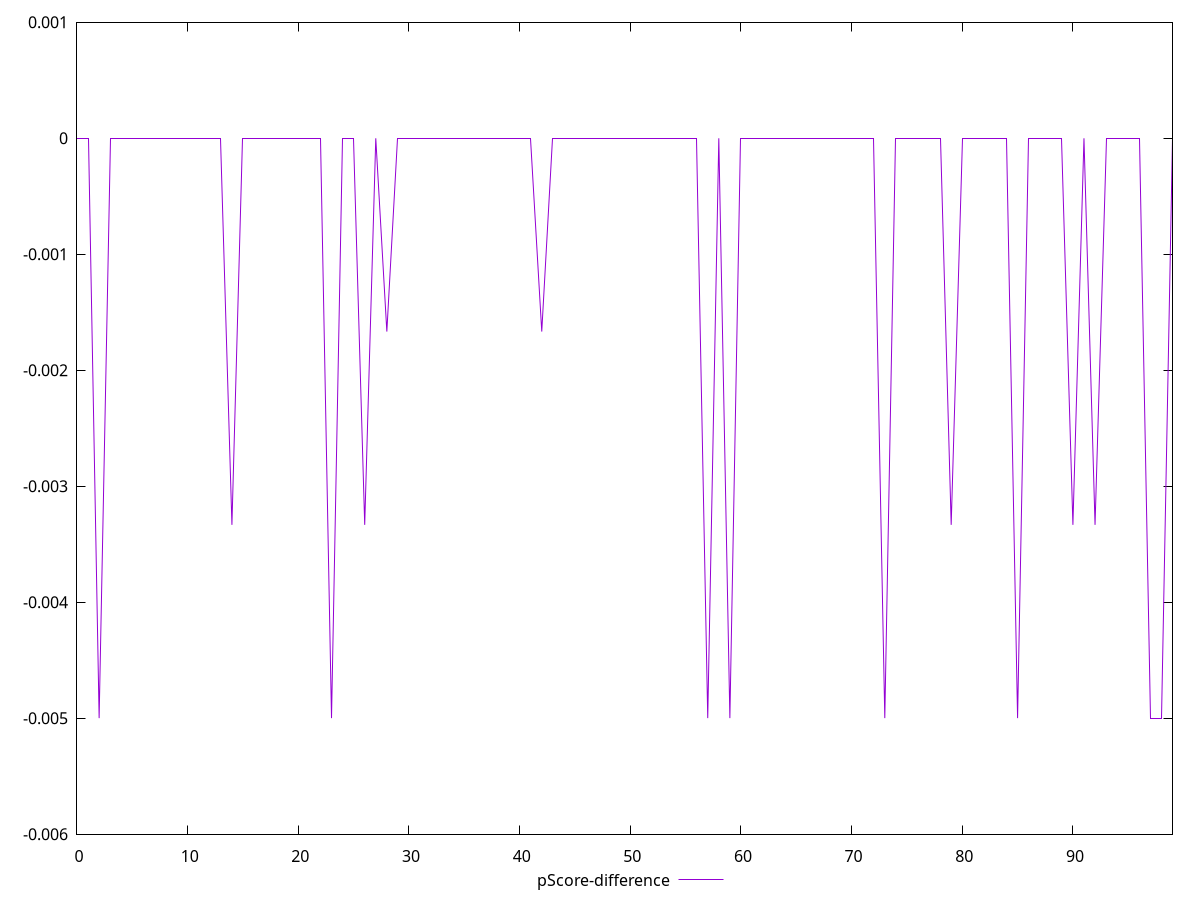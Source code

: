 reset

$pScoreDifference <<EOF
0 0
1 0
2 -0.0050000000000000044
3 0
4 0
5 0
6 0
7 0
8 0
9 0
10 0
11 0
12 0
13 0
14 -0.0033333333333332993
15 0
16 0
17 0
18 0
19 0
20 0
21 0
22 0
23 -0.0050000000000000044
24 0
25 0
26 -0.0033333333333332993
27 0
28 -0.0016666666666665941
29 0
30 0
31 0
32 0
33 0
34 0
35 0
36 0
37 0
38 0
39 0
40 0
41 0
42 -0.0016666666666665941
43 0
44 0
45 0
46 0
47 0
48 0
49 0
50 0
51 0
52 0
53 0
54 0
55 0
56 0
57 -0.0050000000000000044
58 0
59 -0.0050000000000000044
60 0
61 0
62 0
63 0
64 0
65 0
66 0
67 0
68 0
69 0
70 0
71 0
72 0
73 -0.0050000000000000044
74 0
75 0
76 0
77 0
78 0
79 -0.0033333333333332993
80 0
81 0
82 0
83 0
84 0
85 -0.0050000000000000044
86 0
87 0
88 0
89 0
90 -0.0033333333333332993
91 0
92 -0.0033333333333332993
93 0
94 0
95 0
96 0
97 -0.0050000000000000044
98 -0.0050000000000000044
99 0
EOF

set key outside below
set xrange [0:99]
set yrange [-0.0060000000000000045:0.001]
set trange [-0.0060000000000000045:0.001]
set terminal svg size 640, 500 enhanced background rgb 'white'
set output "report_00015_2021-02-09T16-11-33.973Z/unminified-javascript/samples/pages+cached/pScore-difference/values.svg"

plot $pScoreDifference title "pScore-difference" with line

reset
